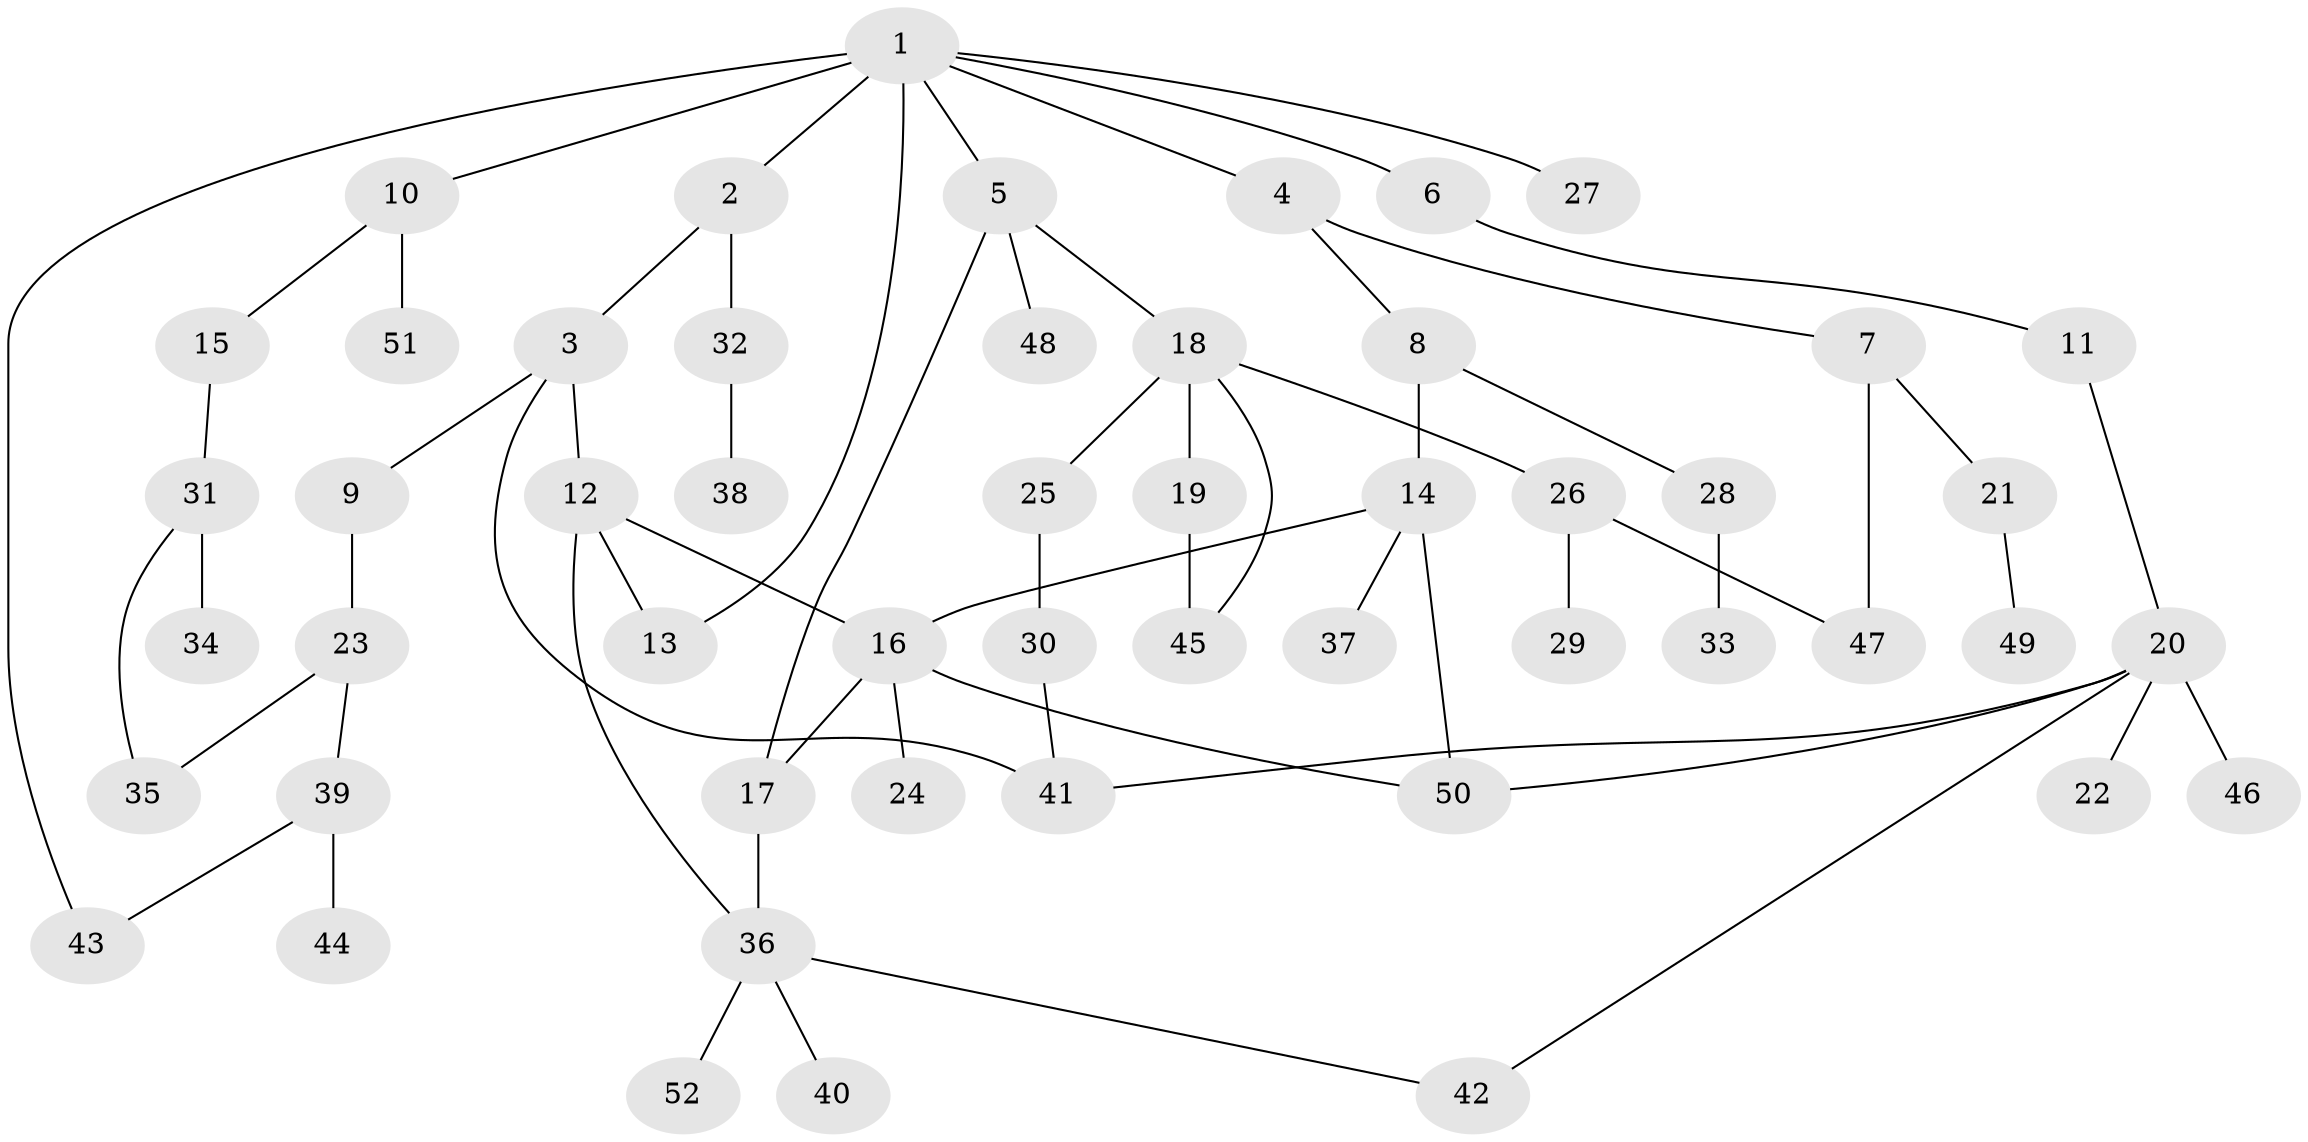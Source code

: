 // Generated by graph-tools (version 1.1) at 2025/01/03/09/25 03:01:06]
// undirected, 52 vertices, 64 edges
graph export_dot {
graph [start="1"]
  node [color=gray90,style=filled];
  1;
  2;
  3;
  4;
  5;
  6;
  7;
  8;
  9;
  10;
  11;
  12;
  13;
  14;
  15;
  16;
  17;
  18;
  19;
  20;
  21;
  22;
  23;
  24;
  25;
  26;
  27;
  28;
  29;
  30;
  31;
  32;
  33;
  34;
  35;
  36;
  37;
  38;
  39;
  40;
  41;
  42;
  43;
  44;
  45;
  46;
  47;
  48;
  49;
  50;
  51;
  52;
  1 -- 2;
  1 -- 4;
  1 -- 5;
  1 -- 6;
  1 -- 10;
  1 -- 13;
  1 -- 27;
  1 -- 43;
  2 -- 3;
  2 -- 32;
  3 -- 9;
  3 -- 12;
  3 -- 41;
  4 -- 7;
  4 -- 8;
  5 -- 17;
  5 -- 18;
  5 -- 48;
  6 -- 11;
  7 -- 21;
  7 -- 47;
  8 -- 14;
  8 -- 28;
  9 -- 23;
  10 -- 15;
  10 -- 51;
  11 -- 20;
  12 -- 36;
  12 -- 13;
  12 -- 16;
  14 -- 16;
  14 -- 37;
  14 -- 50;
  15 -- 31;
  16 -- 24;
  16 -- 50;
  16 -- 17;
  17 -- 36;
  18 -- 19;
  18 -- 25;
  18 -- 26;
  18 -- 45;
  19 -- 45;
  20 -- 22;
  20 -- 42;
  20 -- 46;
  20 -- 41;
  20 -- 50;
  21 -- 49;
  23 -- 35;
  23 -- 39;
  25 -- 30;
  26 -- 29;
  26 -- 47;
  28 -- 33;
  30 -- 41;
  31 -- 34;
  31 -- 35;
  32 -- 38;
  36 -- 40;
  36 -- 52;
  36 -- 42;
  39 -- 44;
  39 -- 43;
}
